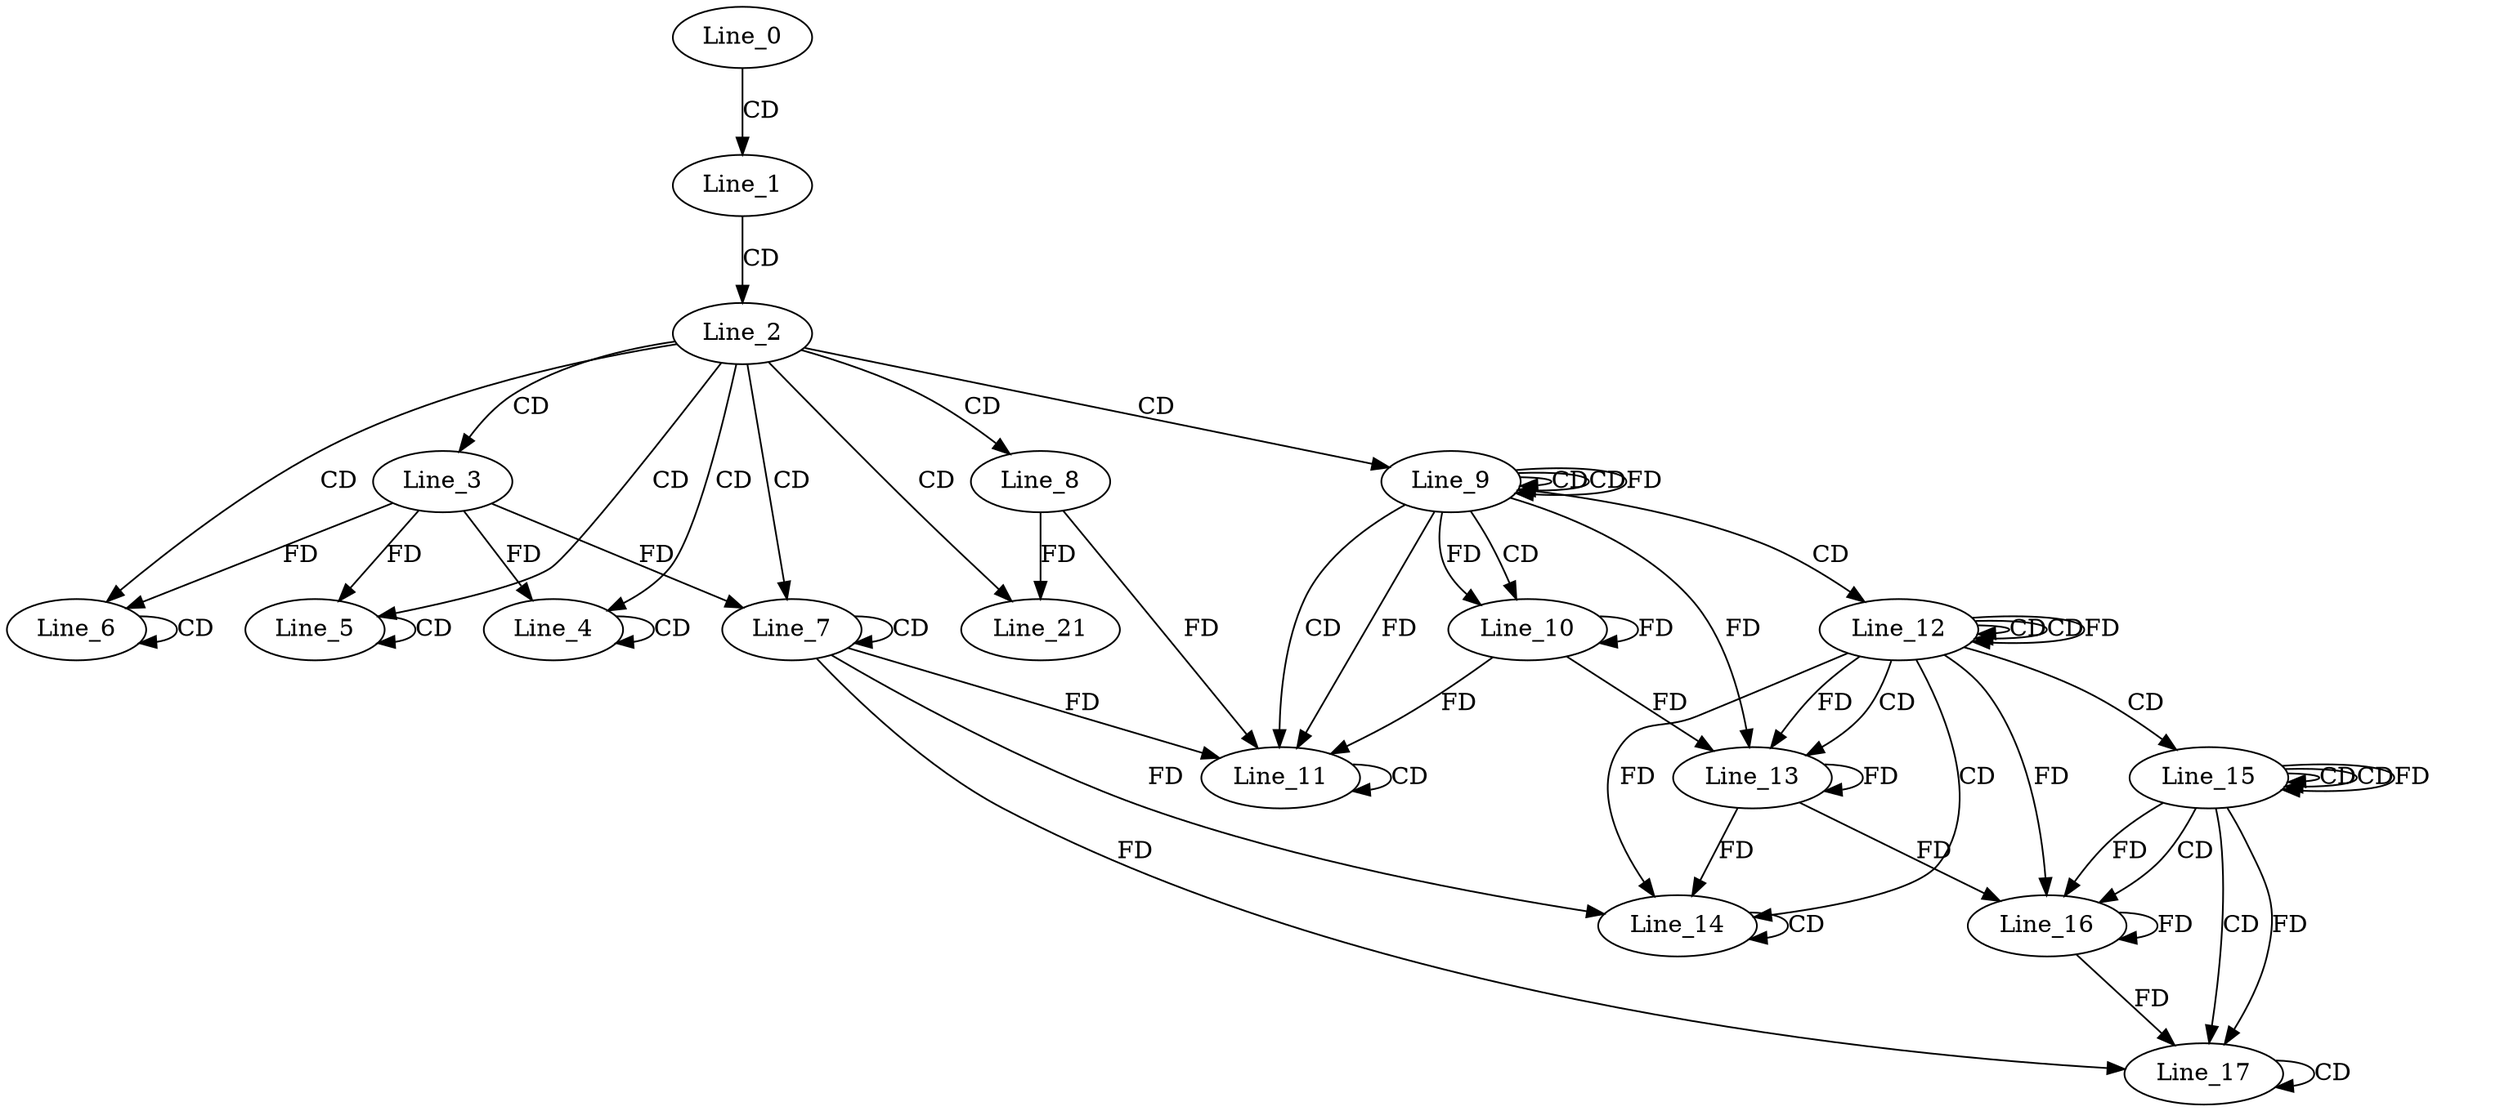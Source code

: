 digraph G {
  Line_0;
  Line_1;
  Line_2;
  Line_3;
  Line_4;
  Line_4;
  Line_5;
  Line_5;
  Line_6;
  Line_6;
  Line_7;
  Line_7;
  Line_8;
  Line_9;
  Line_9;
  Line_9;
  Line_10;
  Line_11;
  Line_11;
  Line_12;
  Line_12;
  Line_12;
  Line_13;
  Line_14;
  Line_14;
  Line_15;
  Line_15;
  Line_15;
  Line_16;
  Line_17;
  Line_17;
  Line_21;
  Line_21;
  Line_0 -> Line_1 [ label="CD" ];
  Line_1 -> Line_2 [ label="CD" ];
  Line_2 -> Line_3 [ label="CD" ];
  Line_2 -> Line_4 [ label="CD" ];
  Line_4 -> Line_4 [ label="CD" ];
  Line_3 -> Line_4 [ label="FD" ];
  Line_2 -> Line_5 [ label="CD" ];
  Line_5 -> Line_5 [ label="CD" ];
  Line_3 -> Line_5 [ label="FD" ];
  Line_2 -> Line_6 [ label="CD" ];
  Line_6 -> Line_6 [ label="CD" ];
  Line_3 -> Line_6 [ label="FD" ];
  Line_2 -> Line_7 [ label="CD" ];
  Line_7 -> Line_7 [ label="CD" ];
  Line_3 -> Line_7 [ label="FD" ];
  Line_2 -> Line_8 [ label="CD" ];
  Line_2 -> Line_9 [ label="CD" ];
  Line_9 -> Line_9 [ label="CD" ];
  Line_9 -> Line_9 [ label="CD" ];
  Line_9 -> Line_9 [ label="FD" ];
  Line_9 -> Line_10 [ label="CD" ];
  Line_9 -> Line_10 [ label="FD" ];
  Line_10 -> Line_10 [ label="FD" ];
  Line_9 -> Line_11 [ label="CD" ];
  Line_9 -> Line_11 [ label="FD" ];
  Line_10 -> Line_11 [ label="FD" ];
  Line_7 -> Line_11 [ label="FD" ];
  Line_11 -> Line_11 [ label="CD" ];
  Line_8 -> Line_11 [ label="FD" ];
  Line_9 -> Line_12 [ label="CD" ];
  Line_12 -> Line_12 [ label="CD" ];
  Line_12 -> Line_12 [ label="CD" ];
  Line_12 -> Line_12 [ label="FD" ];
  Line_12 -> Line_13 [ label="CD" ];
  Line_12 -> Line_13 [ label="FD" ];
  Line_13 -> Line_13 [ label="FD" ];
  Line_9 -> Line_13 [ label="FD" ];
  Line_10 -> Line_13 [ label="FD" ];
  Line_12 -> Line_14 [ label="CD" ];
  Line_12 -> Line_14 [ label="FD" ];
  Line_13 -> Line_14 [ label="FD" ];
  Line_7 -> Line_14 [ label="FD" ];
  Line_14 -> Line_14 [ label="CD" ];
  Line_12 -> Line_15 [ label="CD" ];
  Line_15 -> Line_15 [ label="CD" ];
  Line_15 -> Line_15 [ label="CD" ];
  Line_15 -> Line_15 [ label="FD" ];
  Line_15 -> Line_16 [ label="CD" ];
  Line_15 -> Line_16 [ label="FD" ];
  Line_16 -> Line_16 [ label="FD" ];
  Line_12 -> Line_16 [ label="FD" ];
  Line_13 -> Line_16 [ label="FD" ];
  Line_15 -> Line_17 [ label="CD" ];
  Line_15 -> Line_17 [ label="FD" ];
  Line_16 -> Line_17 [ label="FD" ];
  Line_7 -> Line_17 [ label="FD" ];
  Line_17 -> Line_17 [ label="CD" ];
  Line_2 -> Line_21 [ label="CD" ];
  Line_8 -> Line_21 [ label="FD" ];
}
